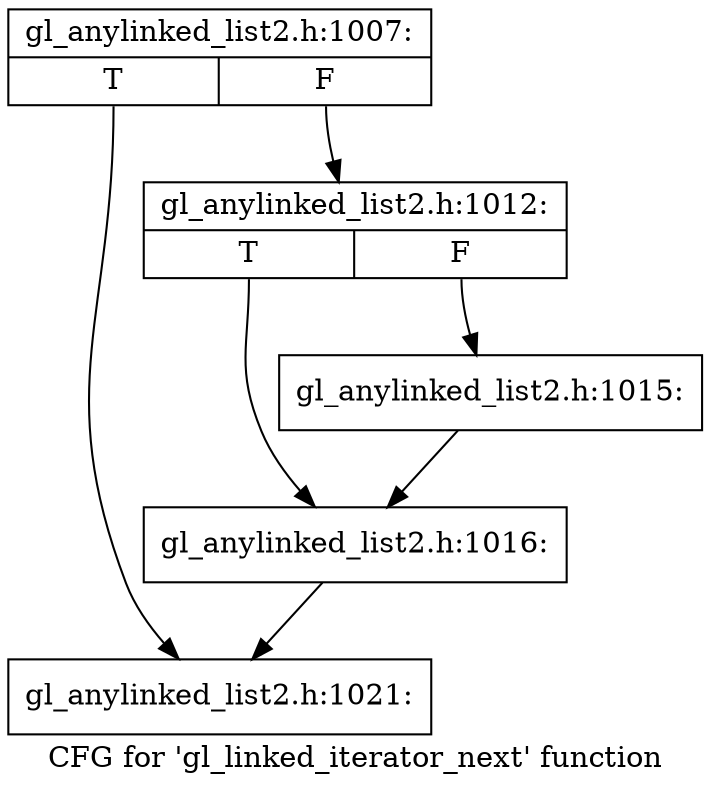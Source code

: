 digraph "CFG for 'gl_linked_iterator_next' function" {
	label="CFG for 'gl_linked_iterator_next' function";

	Node0xc78f6b0 [shape=record,label="{gl_anylinked_list2.h:1007:|{<s0>T|<s1>F}}"];
	Node0xc78f6b0:s0 -> Node0xc798290;
	Node0xc78f6b0:s1 -> Node0xc759c40;
	Node0xc759c40 [shape=record,label="{gl_anylinked_list2.h:1012:|{<s0>T|<s1>F}}"];
	Node0xc759c40:s0 -> Node0xc75b2f0;
	Node0xc759c40:s1 -> Node0xc75b280;
	Node0xc75b280 [shape=record,label="{gl_anylinked_list2.h:1015:}"];
	Node0xc75b280 -> Node0xc75b2f0;
	Node0xc75b2f0 [shape=record,label="{gl_anylinked_list2.h:1016:}"];
	Node0xc75b2f0 -> Node0xc798290;
	Node0xc798290 [shape=record,label="{gl_anylinked_list2.h:1021:}"];
}
